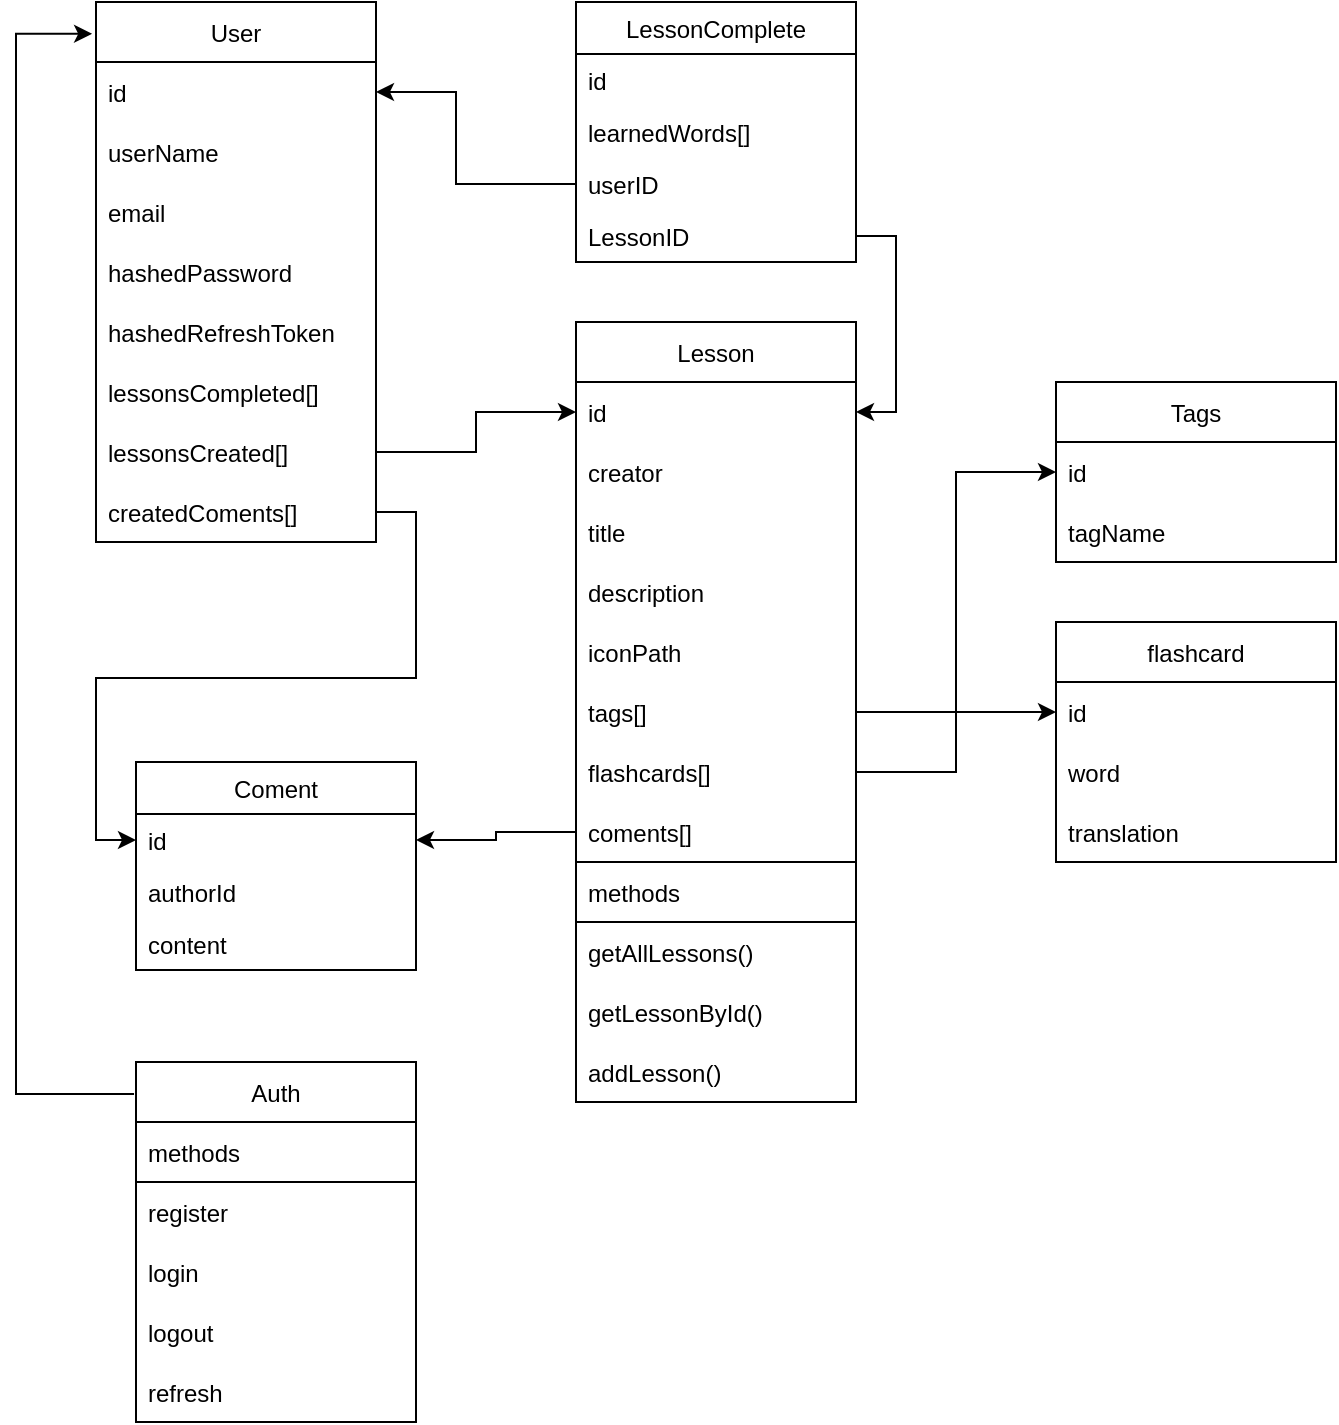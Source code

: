 <mxfile version="20.4.0" type="device"><diagram id="mDvvsYTboIAtMbaQTSSQ" name="Strona-1"><mxGraphModel dx="1422" dy="794" grid="1" gridSize="10" guides="1" tooltips="1" connect="1" arrows="1" fold="1" page="1" pageScale="1" pageWidth="827" pageHeight="1169" math="0" shadow="0"><root><mxCell id="0"/><mxCell id="1" parent="0"/><mxCell id="vASgEWShOeT_c5wqVRjW-2" value="flashcard" style="swimlane;fontStyle=0;childLayout=stackLayout;horizontal=1;startSize=30;horizontalStack=0;resizeParent=1;resizeParentMax=0;resizeLast=0;collapsible=1;marginBottom=0;" parent="1" vertex="1"><mxGeometry x="560" y="390" width="140" height="120" as="geometry"/></mxCell><mxCell id="vASgEWShOeT_c5wqVRjW-17" value="id" style="text;strokeColor=none;fillColor=none;align=left;verticalAlign=middle;spacingLeft=4;spacingRight=4;overflow=hidden;points=[[0,0.5],[1,0.5]];portConstraint=eastwest;rotatable=0;" parent="vASgEWShOeT_c5wqVRjW-2" vertex="1"><mxGeometry y="30" width="140" height="30" as="geometry"/></mxCell><mxCell id="vASgEWShOeT_c5wqVRjW-4" value="word" style="text;strokeColor=none;fillColor=none;align=left;verticalAlign=middle;spacingLeft=4;spacingRight=4;overflow=hidden;points=[[0,0.5],[1,0.5]];portConstraint=eastwest;rotatable=0;" parent="vASgEWShOeT_c5wqVRjW-2" vertex="1"><mxGeometry y="60" width="140" height="30" as="geometry"/></mxCell><mxCell id="vASgEWShOeT_c5wqVRjW-5" value="translation" style="text;strokeColor=none;fillColor=none;align=left;verticalAlign=middle;spacingLeft=4;spacingRight=4;overflow=hidden;points=[[0,0.5],[1,0.5]];portConstraint=eastwest;rotatable=0;" parent="vASgEWShOeT_c5wqVRjW-2" vertex="1"><mxGeometry y="90" width="140" height="30" as="geometry"/></mxCell><mxCell id="vASgEWShOeT_c5wqVRjW-6" value="Lesson" style="swimlane;fontStyle=0;childLayout=stackLayout;horizontal=1;startSize=30;horizontalStack=0;resizeParent=1;resizeParentMax=0;resizeLast=0;collapsible=1;marginBottom=0;" parent="1" vertex="1"><mxGeometry x="320" y="240" width="140" height="390" as="geometry"/></mxCell><mxCell id="vASgEWShOeT_c5wqVRjW-16" value="id" style="text;strokeColor=none;fillColor=none;align=left;verticalAlign=middle;spacingLeft=4;spacingRight=4;overflow=hidden;points=[[0,0.5],[1,0.5]];portConstraint=eastwest;rotatable=0;" parent="vASgEWShOeT_c5wqVRjW-6" vertex="1"><mxGeometry y="30" width="140" height="30" as="geometry"/></mxCell><mxCell id="CXeYUD61feM9TuH99w-m-41" value="creator" style="text;strokeColor=none;fillColor=none;align=left;verticalAlign=middle;spacingLeft=4;spacingRight=4;overflow=hidden;points=[[0,0.5],[1,0.5]];portConstraint=eastwest;rotatable=0;" parent="vASgEWShOeT_c5wqVRjW-6" vertex="1"><mxGeometry y="60" width="140" height="30" as="geometry"/></mxCell><mxCell id="vASgEWShOeT_c5wqVRjW-7" value="title" style="text;strokeColor=none;fillColor=none;align=left;verticalAlign=middle;spacingLeft=4;spacingRight=4;overflow=hidden;points=[[0,0.5],[1,0.5]];portConstraint=eastwest;rotatable=0;" parent="vASgEWShOeT_c5wqVRjW-6" vertex="1"><mxGeometry y="90" width="140" height="30" as="geometry"/></mxCell><mxCell id="vASgEWShOeT_c5wqVRjW-8" value="description" style="text;strokeColor=none;fillColor=none;align=left;verticalAlign=middle;spacingLeft=4;spacingRight=4;overflow=hidden;points=[[0,0.5],[1,0.5]];portConstraint=eastwest;rotatable=0;" parent="vASgEWShOeT_c5wqVRjW-6" vertex="1"><mxGeometry y="120" width="140" height="30" as="geometry"/></mxCell><mxCell id="Q8bo8wJtmyUWmLaotRAN-1" value="iconPath" style="text;strokeColor=none;fillColor=none;align=left;verticalAlign=middle;spacingLeft=4;spacingRight=4;overflow=hidden;points=[[0,0.5],[1,0.5]];portConstraint=eastwest;rotatable=0;" parent="vASgEWShOeT_c5wqVRjW-6" vertex="1"><mxGeometry y="150" width="140" height="30" as="geometry"/></mxCell><mxCell id="vASgEWShOeT_c5wqVRjW-11" value="tags[]" style="text;strokeColor=none;fillColor=none;align=left;verticalAlign=middle;spacingLeft=4;spacingRight=4;overflow=hidden;points=[[0,0.5],[1,0.5]];portConstraint=eastwest;rotatable=0;" parent="vASgEWShOeT_c5wqVRjW-6" vertex="1"><mxGeometry y="180" width="140" height="30" as="geometry"/></mxCell><mxCell id="vASgEWShOeT_c5wqVRjW-9" value="flashcards[]" style="text;strokeColor=none;fillColor=none;align=left;verticalAlign=middle;spacingLeft=4;spacingRight=4;overflow=hidden;points=[[0,0.5],[1,0.5]];portConstraint=eastwest;rotatable=0;" parent="vASgEWShOeT_c5wqVRjW-6" vertex="1"><mxGeometry y="210" width="140" height="30" as="geometry"/></mxCell><mxCell id="vASgEWShOeT_c5wqVRjW-29" value="coments[]" style="text;strokeColor=none;fillColor=none;align=left;verticalAlign=middle;spacingLeft=4;spacingRight=4;overflow=hidden;points=[[0,0.5],[1,0.5]];portConstraint=eastwest;rotatable=0;" parent="vASgEWShOeT_c5wqVRjW-6" vertex="1"><mxGeometry y="240" width="140" height="30" as="geometry"/></mxCell><mxCell id="3nvGZJKShy8CteGkmrbZ-1" value="methods" style="text;strokeColor=default;fillColor=none;align=left;verticalAlign=middle;spacingLeft=4;spacingRight=4;overflow=hidden;points=[[0,0.5],[1,0.5]];portConstraint=eastwest;rotatable=0;" vertex="1" parent="vASgEWShOeT_c5wqVRjW-6"><mxGeometry y="270" width="140" height="30" as="geometry"/></mxCell><mxCell id="3nvGZJKShy8CteGkmrbZ-2" value="getAllLessons()" style="text;strokeColor=none;fillColor=none;align=left;verticalAlign=middle;spacingLeft=4;spacingRight=4;overflow=hidden;points=[[0,0.5],[1,0.5]];portConstraint=eastwest;rotatable=0;" vertex="1" parent="vASgEWShOeT_c5wqVRjW-6"><mxGeometry y="300" width="140" height="30" as="geometry"/></mxCell><mxCell id="3nvGZJKShy8CteGkmrbZ-3" value="getLessonById()" style="text;strokeColor=none;fillColor=none;align=left;verticalAlign=middle;spacingLeft=4;spacingRight=4;overflow=hidden;points=[[0,0.5],[1,0.5]];portConstraint=eastwest;rotatable=0;" vertex="1" parent="vASgEWShOeT_c5wqVRjW-6"><mxGeometry y="330" width="140" height="30" as="geometry"/></mxCell><mxCell id="3nvGZJKShy8CteGkmrbZ-4" value="addLesson()" style="text;strokeColor=none;fillColor=none;align=left;verticalAlign=middle;spacingLeft=4;spacingRight=4;overflow=hidden;points=[[0,0.5],[1,0.5]];portConstraint=eastwest;rotatable=0;" vertex="1" parent="vASgEWShOeT_c5wqVRjW-6"><mxGeometry y="360" width="140" height="30" as="geometry"/></mxCell><mxCell id="vASgEWShOeT_c5wqVRjW-12" value="Tags" style="swimlane;fontStyle=0;childLayout=stackLayout;horizontal=1;startSize=30;horizontalStack=0;resizeParent=1;resizeParentMax=0;resizeLast=0;collapsible=1;marginBottom=0;" parent="1" vertex="1"><mxGeometry x="560" y="270" width="140" height="90" as="geometry"/></mxCell><mxCell id="vASgEWShOeT_c5wqVRjW-13" value="id" style="text;strokeColor=none;fillColor=none;align=left;verticalAlign=middle;spacingLeft=4;spacingRight=4;overflow=hidden;points=[[0,0.5],[1,0.5]];portConstraint=eastwest;rotatable=0;" parent="vASgEWShOeT_c5wqVRjW-12" vertex="1"><mxGeometry y="30" width="140" height="30" as="geometry"/></mxCell><mxCell id="vASgEWShOeT_c5wqVRjW-14" value="tagName" style="text;strokeColor=none;fillColor=none;align=left;verticalAlign=middle;spacingLeft=4;spacingRight=4;overflow=hidden;points=[[0,0.5],[1,0.5]];portConstraint=eastwest;rotatable=0;" parent="vASgEWShOeT_c5wqVRjW-12" vertex="1"><mxGeometry y="60" width="140" height="30" as="geometry"/></mxCell><mxCell id="vASgEWShOeT_c5wqVRjW-19" value="User" style="swimlane;fontStyle=0;childLayout=stackLayout;horizontal=1;startSize=30;horizontalStack=0;resizeParent=1;resizeParentMax=0;resizeLast=0;collapsible=1;marginBottom=0;" parent="1" vertex="1"><mxGeometry x="80" y="80" width="140" height="270" as="geometry"/></mxCell><mxCell id="vASgEWShOeT_c5wqVRjW-20" value="id" style="text;strokeColor=none;fillColor=none;align=left;verticalAlign=middle;spacingLeft=4;spacingRight=4;overflow=hidden;points=[[0,0.5],[1,0.5]];portConstraint=eastwest;rotatable=0;" parent="vASgEWShOeT_c5wqVRjW-19" vertex="1"><mxGeometry y="30" width="140" height="30" as="geometry"/></mxCell><mxCell id="vASgEWShOeT_c5wqVRjW-21" value="userName" style="text;strokeColor=none;fillColor=none;align=left;verticalAlign=middle;spacingLeft=4;spacingRight=4;overflow=hidden;points=[[0,0.5],[1,0.5]];portConstraint=eastwest;rotatable=0;" parent="vASgEWShOeT_c5wqVRjW-19" vertex="1"><mxGeometry y="60" width="140" height="30" as="geometry"/></mxCell><mxCell id="vASgEWShOeT_c5wqVRjW-28" value="email" style="text;strokeColor=none;fillColor=none;align=left;verticalAlign=middle;spacingLeft=4;spacingRight=4;overflow=hidden;points=[[0,0.5],[1,0.5]];portConstraint=eastwest;rotatable=0;" parent="vASgEWShOeT_c5wqVRjW-19" vertex="1"><mxGeometry y="90" width="140" height="30" as="geometry"/></mxCell><mxCell id="vASgEWShOeT_c5wqVRjW-22" value="hashedPassword" style="text;strokeColor=none;fillColor=none;align=left;verticalAlign=middle;spacingLeft=4;spacingRight=4;overflow=hidden;points=[[0,0.5],[1,0.5]];portConstraint=eastwest;rotatable=0;" parent="vASgEWShOeT_c5wqVRjW-19" vertex="1"><mxGeometry y="120" width="140" height="30" as="geometry"/></mxCell><mxCell id="U6wCorN1sQi8UaA0u-3A-1" value="hashedRefreshToken" style="text;strokeColor=none;fillColor=none;align=left;verticalAlign=middle;spacingLeft=4;spacingRight=4;overflow=hidden;points=[[0,0.5],[1,0.5]];portConstraint=eastwest;rotatable=0;" parent="vASgEWShOeT_c5wqVRjW-19" vertex="1"><mxGeometry y="150" width="140" height="30" as="geometry"/></mxCell><mxCell id="vASgEWShOeT_c5wqVRjW-26" value="lessonsCompleted[]" style="text;strokeColor=none;fillColor=none;align=left;verticalAlign=middle;spacingLeft=4;spacingRight=4;overflow=hidden;points=[[0,0.5],[1,0.5]];portConstraint=eastwest;rotatable=0;" parent="vASgEWShOeT_c5wqVRjW-19" vertex="1"><mxGeometry y="180" width="140" height="30" as="geometry"/></mxCell><mxCell id="vASgEWShOeT_c5wqVRjW-23" value="lessonsCreated[]" style="text;strokeColor=none;fillColor=none;align=left;verticalAlign=middle;spacingLeft=4;spacingRight=4;overflow=hidden;points=[[0,0.5],[1,0.5]];portConstraint=eastwest;rotatable=0;" parent="vASgEWShOeT_c5wqVRjW-19" vertex="1"><mxGeometry y="210" width="140" height="30" as="geometry"/></mxCell><mxCell id="CXeYUD61feM9TuH99w-m-30" value="createdComents[]" style="text;strokeColor=none;fillColor=none;align=left;verticalAlign=middle;spacingLeft=4;spacingRight=4;overflow=hidden;points=[[0,0.5],[1,0.5]];portConstraint=eastwest;rotatable=0;" parent="vASgEWShOeT_c5wqVRjW-19" vertex="1"><mxGeometry y="240" width="140" height="30" as="geometry"/></mxCell><mxCell id="CXeYUD61feM9TuH99w-m-22" value="Coment" style="swimlane;fontStyle=0;childLayout=stackLayout;horizontal=1;startSize=26;fillColor=none;horizontalStack=0;resizeParent=1;resizeParentMax=0;resizeLast=0;collapsible=1;marginBottom=0;" parent="1" vertex="1"><mxGeometry x="100" y="460" width="140" height="104" as="geometry"/></mxCell><mxCell id="CXeYUD61feM9TuH99w-m-23" value="id" style="text;strokeColor=none;fillColor=none;align=left;verticalAlign=top;spacingLeft=4;spacingRight=4;overflow=hidden;rotatable=0;points=[[0,0.5],[1,0.5]];portConstraint=eastwest;" parent="CXeYUD61feM9TuH99w-m-22" vertex="1"><mxGeometry y="26" width="140" height="26" as="geometry"/></mxCell><mxCell id="CXeYUD61feM9TuH99w-m-24" value="authorId" style="text;strokeColor=none;fillColor=none;align=left;verticalAlign=top;spacingLeft=4;spacingRight=4;overflow=hidden;rotatable=0;points=[[0,0.5],[1,0.5]];portConstraint=eastwest;" parent="CXeYUD61feM9TuH99w-m-22" vertex="1"><mxGeometry y="52" width="140" height="26" as="geometry"/></mxCell><mxCell id="CXeYUD61feM9TuH99w-m-25" value="content" style="text;strokeColor=none;fillColor=none;align=left;verticalAlign=top;spacingLeft=4;spacingRight=4;overflow=hidden;rotatable=0;points=[[0,0.5],[1,0.5]];portConstraint=eastwest;" parent="CXeYUD61feM9TuH99w-m-22" vertex="1"><mxGeometry y="78" width="140" height="26" as="geometry"/></mxCell><mxCell id="CXeYUD61feM9TuH99w-m-34" style="edgeStyle=orthogonalEdgeStyle;rounded=0;orthogonalLoop=1;jettySize=auto;html=1;entryX=0;entryY=0.5;entryDx=0;entryDy=0;" parent="1" source="CXeYUD61feM9TuH99w-m-30" target="CXeYUD61feM9TuH99w-m-23" edge="1"><mxGeometry relative="1" as="geometry"/></mxCell><mxCell id="CXeYUD61feM9TuH99w-m-35" style="edgeStyle=orthogonalEdgeStyle;rounded=0;orthogonalLoop=1;jettySize=auto;html=1;entryX=1;entryY=0.5;entryDx=0;entryDy=0;" parent="1" source="vASgEWShOeT_c5wqVRjW-29" target="CXeYUD61feM9TuH99w-m-23" edge="1"><mxGeometry relative="1" as="geometry"/></mxCell><mxCell id="CXeYUD61feM9TuH99w-m-39" style="edgeStyle=orthogonalEdgeStyle;rounded=0;orthogonalLoop=1;jettySize=auto;html=1;entryX=0;entryY=0.5;entryDx=0;entryDy=0;" parent="1" source="vASgEWShOeT_c5wqVRjW-11" target="vASgEWShOeT_c5wqVRjW-13" edge="1"><mxGeometry relative="1" as="geometry"/></mxCell><mxCell id="CXeYUD61feM9TuH99w-m-40" style="edgeStyle=orthogonalEdgeStyle;rounded=0;orthogonalLoop=1;jettySize=auto;html=1;entryX=0;entryY=0.5;entryDx=0;entryDy=0;" parent="1" source="vASgEWShOeT_c5wqVRjW-9" target="vASgEWShOeT_c5wqVRjW-17" edge="1"><mxGeometry relative="1" as="geometry"/></mxCell><mxCell id="CXeYUD61feM9TuH99w-m-44" value="LessonComplete" style="swimlane;fontStyle=0;childLayout=stackLayout;horizontal=1;startSize=26;fillColor=none;horizontalStack=0;resizeParent=1;resizeParentMax=0;resizeLast=0;collapsible=1;marginBottom=0;" parent="1" vertex="1"><mxGeometry x="320" y="80" width="140" height="130" as="geometry"/></mxCell><mxCell id="CXeYUD61feM9TuH99w-m-59" value="id" style="text;strokeColor=none;fillColor=none;align=left;verticalAlign=top;spacingLeft=4;spacingRight=4;overflow=hidden;rotatable=0;points=[[0,0.5],[1,0.5]];portConstraint=eastwest;" parent="CXeYUD61feM9TuH99w-m-44" vertex="1"><mxGeometry y="26" width="140" height="26" as="geometry"/></mxCell><mxCell id="CXeYUD61feM9TuH99w-m-62" value="learnedWords[]" style="text;strokeColor=none;fillColor=none;align=left;verticalAlign=top;spacingLeft=4;spacingRight=4;overflow=hidden;rotatable=0;points=[[0,0.5],[1,0.5]];portConstraint=eastwest;" parent="CXeYUD61feM9TuH99w-m-44" vertex="1"><mxGeometry y="52" width="140" height="26" as="geometry"/></mxCell><mxCell id="CXeYUD61feM9TuH99w-m-46" value="userID" style="text;strokeColor=none;fillColor=none;align=left;verticalAlign=top;spacingLeft=4;spacingRight=4;overflow=hidden;rotatable=0;points=[[0,0.5],[1,0.5]];portConstraint=eastwest;" parent="CXeYUD61feM9TuH99w-m-44" vertex="1"><mxGeometry y="78" width="140" height="26" as="geometry"/></mxCell><mxCell id="CXeYUD61feM9TuH99w-m-47" value="LessonID" style="text;strokeColor=none;fillColor=none;align=left;verticalAlign=top;spacingLeft=4;spacingRight=4;overflow=hidden;rotatable=0;points=[[0,0.5],[1,0.5]];portConstraint=eastwest;" parent="CXeYUD61feM9TuH99w-m-44" vertex="1"><mxGeometry y="104" width="140" height="26" as="geometry"/></mxCell><mxCell id="CXeYUD61feM9TuH99w-m-49" style="edgeStyle=orthogonalEdgeStyle;rounded=0;orthogonalLoop=1;jettySize=auto;html=1;entryX=0;entryY=0.5;entryDx=0;entryDy=0;" parent="1" source="vASgEWShOeT_c5wqVRjW-23" target="vASgEWShOeT_c5wqVRjW-16" edge="1"><mxGeometry relative="1" as="geometry"/></mxCell><mxCell id="CXeYUD61feM9TuH99w-m-56" style="edgeStyle=orthogonalEdgeStyle;rounded=0;orthogonalLoop=1;jettySize=auto;html=1;" parent="1" source="CXeYUD61feM9TuH99w-m-46" target="vASgEWShOeT_c5wqVRjW-20" edge="1"><mxGeometry relative="1" as="geometry"><Array as="points"><mxPoint x="260" y="171"/><mxPoint x="260" y="125"/></Array></mxGeometry></mxCell><mxCell id="CXeYUD61feM9TuH99w-m-63" style="edgeStyle=orthogonalEdgeStyle;rounded=0;orthogonalLoop=1;jettySize=auto;html=1;entryX=1;entryY=0.5;entryDx=0;entryDy=0;" parent="1" source="CXeYUD61feM9TuH99w-m-47" target="vASgEWShOeT_c5wqVRjW-16" edge="1"><mxGeometry relative="1" as="geometry"><Array as="points"><mxPoint x="480" y="197"/><mxPoint x="480" y="285"/></Array></mxGeometry></mxCell><mxCell id="pT4DgAhtaVqUG_PIy9fm-1" value="Auth" style="swimlane;fontStyle=0;childLayout=stackLayout;horizontal=1;startSize=30;horizontalStack=0;resizeParent=1;resizeParentMax=0;resizeLast=0;collapsible=1;marginBottom=0;" parent="1" vertex="1"><mxGeometry x="100" y="610" width="140" height="180" as="geometry"/></mxCell><mxCell id="pT4DgAhtaVqUG_PIy9fm-2" value="methods" style="text;strokeColor=default;fillColor=none;align=left;verticalAlign=middle;spacingLeft=4;spacingRight=4;overflow=hidden;points=[[0,0.5],[1,0.5]];portConstraint=eastwest;rotatable=0;" parent="pT4DgAhtaVqUG_PIy9fm-1" vertex="1"><mxGeometry y="30" width="140" height="30" as="geometry"/></mxCell><mxCell id="pT4DgAhtaVqUG_PIy9fm-4" value="register" style="text;strokeColor=none;fillColor=none;align=left;verticalAlign=middle;spacingLeft=4;spacingRight=4;overflow=hidden;points=[[0,0.5],[1,0.5]];portConstraint=eastwest;rotatable=0;" parent="pT4DgAhtaVqUG_PIy9fm-1" vertex="1"><mxGeometry y="60" width="140" height="30" as="geometry"/></mxCell><mxCell id="pT4DgAhtaVqUG_PIy9fm-3" value="login" style="text;strokeColor=none;fillColor=none;align=left;verticalAlign=middle;spacingLeft=4;spacingRight=4;overflow=hidden;points=[[0,0.5],[1,0.5]];portConstraint=eastwest;rotatable=0;" parent="pT4DgAhtaVqUG_PIy9fm-1" vertex="1"><mxGeometry y="90" width="140" height="30" as="geometry"/></mxCell><mxCell id="pT4DgAhtaVqUG_PIy9fm-5" value="logout" style="text;strokeColor=none;fillColor=none;align=left;verticalAlign=middle;spacingLeft=4;spacingRight=4;overflow=hidden;points=[[0,0.5],[1,0.5]];portConstraint=eastwest;rotatable=0;" parent="pT4DgAhtaVqUG_PIy9fm-1" vertex="1"><mxGeometry y="120" width="140" height="30" as="geometry"/></mxCell><mxCell id="pT4DgAhtaVqUG_PIy9fm-6" value="refresh" style="text;strokeColor=none;fillColor=none;align=left;verticalAlign=middle;spacingLeft=4;spacingRight=4;overflow=hidden;points=[[0,0.5],[1,0.5]];portConstraint=eastwest;rotatable=0;" parent="pT4DgAhtaVqUG_PIy9fm-1" vertex="1"><mxGeometry y="150" width="140" height="30" as="geometry"/></mxCell><mxCell id="pT4DgAhtaVqUG_PIy9fm-10" value="" style="edgeStyle=elbowEdgeStyle;elbow=horizontal;endArrow=classic;html=1;rounded=0;exitX=-0.007;exitY=0.089;exitDx=0;exitDy=0;exitPerimeter=0;entryX=-0.014;entryY=0.059;entryDx=0;entryDy=0;entryPerimeter=0;" parent="1" source="pT4DgAhtaVqUG_PIy9fm-1" target="vASgEWShOeT_c5wqVRjW-19" edge="1"><mxGeometry width="50" height="50" relative="1" as="geometry"><mxPoint x="390" y="430" as="sourcePoint"/><mxPoint x="440" y="380" as="targetPoint"/><Array as="points"><mxPoint x="40" y="360"/></Array></mxGeometry></mxCell></root></mxGraphModel></diagram></mxfile>